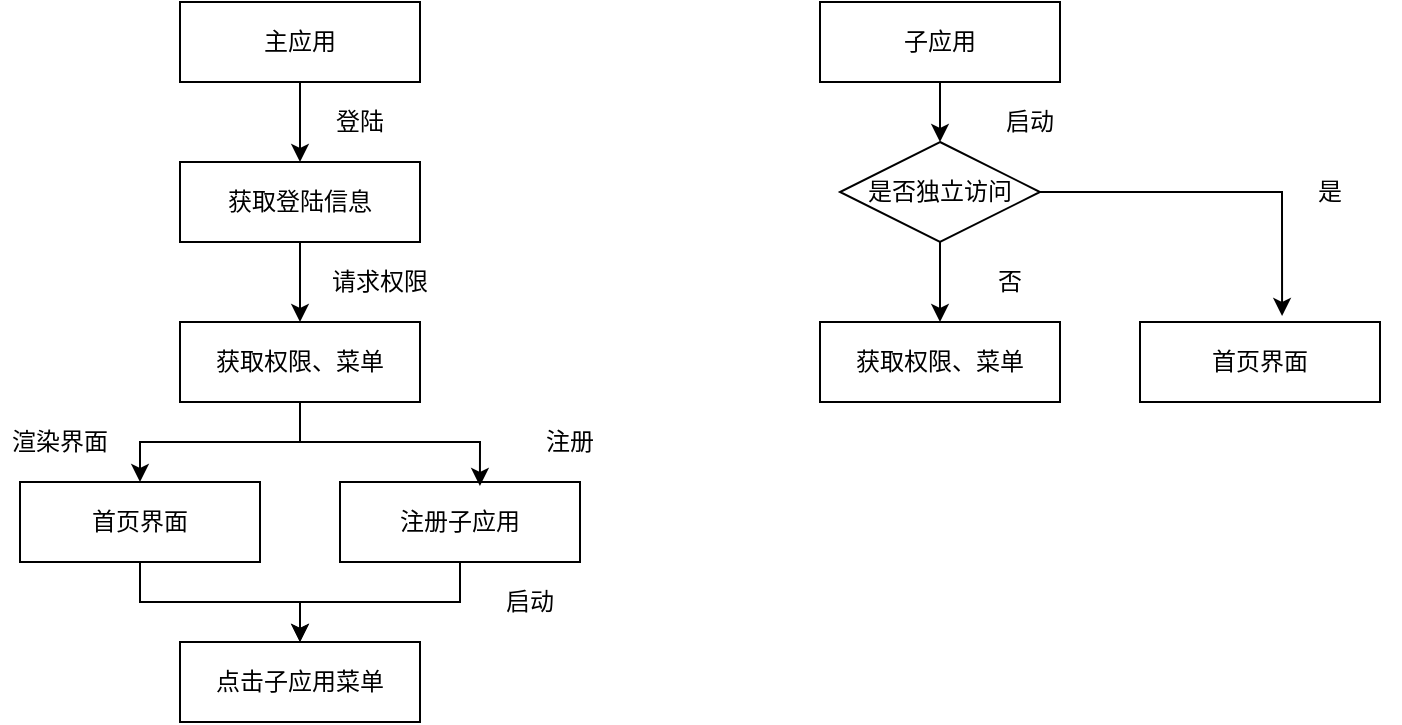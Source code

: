 <mxfile version="14.5.3" type="github">
  <diagram id="2YU1mLC71ZaFPqUyA7jv" name="Page-1">
    <mxGraphModel dx="1360" dy="834" grid="1" gridSize="10" guides="1" tooltips="1" connect="1" arrows="1" fold="1" page="1" pageScale="1" pageWidth="3300" pageHeight="4681" math="0" shadow="0">
      <root>
        <mxCell id="0" />
        <mxCell id="1" parent="0" />
        <mxCell id="SAPhj2jainKKI0kJMRds-7" style="edgeStyle=orthogonalEdgeStyle;rounded=0;orthogonalLoop=1;jettySize=auto;html=1;entryX=0.5;entryY=0;entryDx=0;entryDy=0;" edge="1" parent="1" source="SAPhj2jainKKI0kJMRds-2" target="SAPhj2jainKKI0kJMRds-6">
          <mxGeometry relative="1" as="geometry">
            <Array as="points">
              <mxPoint x="540" y="590" />
              <mxPoint x="540" y="590" />
            </Array>
          </mxGeometry>
        </mxCell>
        <mxCell id="SAPhj2jainKKI0kJMRds-2" value="主应用" style="rounded=0;whiteSpace=wrap;html=1;" vertex="1" parent="1">
          <mxGeometry x="480" y="560" width="120" height="40" as="geometry" />
        </mxCell>
        <mxCell id="SAPhj2jainKKI0kJMRds-19" style="edgeStyle=orthogonalEdgeStyle;rounded=0;orthogonalLoop=1;jettySize=auto;html=1;entryX=0.5;entryY=0;entryDx=0;entryDy=0;" edge="1" parent="1" source="SAPhj2jainKKI0kJMRds-3" target="SAPhj2jainKKI0kJMRds-16">
          <mxGeometry relative="1" as="geometry" />
        </mxCell>
        <mxCell id="SAPhj2jainKKI0kJMRds-3" value="注册子应用" style="rounded=0;whiteSpace=wrap;html=1;" vertex="1" parent="1">
          <mxGeometry x="560" y="800" width="120" height="40" as="geometry" />
        </mxCell>
        <mxCell id="SAPhj2jainKKI0kJMRds-11" style="edgeStyle=orthogonalEdgeStyle;rounded=0;orthogonalLoop=1;jettySize=auto;html=1;entryX=0.5;entryY=0;entryDx=0;entryDy=0;" edge="1" parent="1" source="SAPhj2jainKKI0kJMRds-6" target="SAPhj2jainKKI0kJMRds-10">
          <mxGeometry relative="1" as="geometry" />
        </mxCell>
        <mxCell id="SAPhj2jainKKI0kJMRds-6" value="获取登陆信息" style="rounded=0;whiteSpace=wrap;html=1;" vertex="1" parent="1">
          <mxGeometry x="480" y="640" width="120" height="40" as="geometry" />
        </mxCell>
        <mxCell id="SAPhj2jainKKI0kJMRds-8" value="登陆" style="text;html=1;strokeColor=none;fillColor=none;align=center;verticalAlign=middle;whiteSpace=wrap;rounded=0;" vertex="1" parent="1">
          <mxGeometry x="550" y="610" width="40" height="20" as="geometry" />
        </mxCell>
        <mxCell id="SAPhj2jainKKI0kJMRds-13" style="edgeStyle=orthogonalEdgeStyle;rounded=0;orthogonalLoop=1;jettySize=auto;html=1;entryX=0.583;entryY=0.05;entryDx=0;entryDy=0;entryPerimeter=0;" edge="1" parent="1" source="SAPhj2jainKKI0kJMRds-10" target="SAPhj2jainKKI0kJMRds-3">
          <mxGeometry relative="1" as="geometry" />
        </mxCell>
        <mxCell id="SAPhj2jainKKI0kJMRds-15" style="edgeStyle=orthogonalEdgeStyle;rounded=0;orthogonalLoop=1;jettySize=auto;html=1;entryX=0.5;entryY=0;entryDx=0;entryDy=0;" edge="1" parent="1" source="SAPhj2jainKKI0kJMRds-10" target="SAPhj2jainKKI0kJMRds-14">
          <mxGeometry relative="1" as="geometry" />
        </mxCell>
        <mxCell id="SAPhj2jainKKI0kJMRds-10" value="获取权限、菜单" style="rounded=0;whiteSpace=wrap;html=1;" vertex="1" parent="1">
          <mxGeometry x="480" y="720" width="120" height="40" as="geometry" />
        </mxCell>
        <mxCell id="SAPhj2jainKKI0kJMRds-12" value="请求权限" style="text;html=1;strokeColor=none;fillColor=none;align=center;verticalAlign=middle;whiteSpace=wrap;rounded=0;" vertex="1" parent="1">
          <mxGeometry x="550" y="690" width="60" height="20" as="geometry" />
        </mxCell>
        <mxCell id="SAPhj2jainKKI0kJMRds-17" style="edgeStyle=orthogonalEdgeStyle;rounded=0;orthogonalLoop=1;jettySize=auto;html=1;" edge="1" parent="1" source="SAPhj2jainKKI0kJMRds-14" target="SAPhj2jainKKI0kJMRds-16">
          <mxGeometry relative="1" as="geometry" />
        </mxCell>
        <mxCell id="SAPhj2jainKKI0kJMRds-14" value="首页界面" style="rounded=0;whiteSpace=wrap;html=1;" vertex="1" parent="1">
          <mxGeometry x="400" y="800" width="120" height="40" as="geometry" />
        </mxCell>
        <mxCell id="SAPhj2jainKKI0kJMRds-16" value="点击子应用菜单" style="rounded=0;whiteSpace=wrap;html=1;" vertex="1" parent="1">
          <mxGeometry x="480" y="880" width="120" height="40" as="geometry" />
        </mxCell>
        <mxCell id="SAPhj2jainKKI0kJMRds-20" value="启动" style="text;html=1;strokeColor=none;fillColor=none;align=center;verticalAlign=middle;whiteSpace=wrap;rounded=0;" vertex="1" parent="1">
          <mxGeometry x="620" y="850" width="70" height="20" as="geometry" />
        </mxCell>
        <mxCell id="SAPhj2jainKKI0kJMRds-24" style="edgeStyle=orthogonalEdgeStyle;rounded=0;orthogonalLoop=1;jettySize=auto;html=1;entryX=0.5;entryY=0;entryDx=0;entryDy=0;" edge="1" parent="1" source="SAPhj2jainKKI0kJMRds-21" target="SAPhj2jainKKI0kJMRds-22">
          <mxGeometry relative="1" as="geometry" />
        </mxCell>
        <mxCell id="SAPhj2jainKKI0kJMRds-21" value="子应用" style="rounded=0;whiteSpace=wrap;html=1;" vertex="1" parent="1">
          <mxGeometry x="800" y="560" width="120" height="40" as="geometry" />
        </mxCell>
        <mxCell id="SAPhj2jainKKI0kJMRds-31" style="edgeStyle=orthogonalEdgeStyle;rounded=0;orthogonalLoop=1;jettySize=auto;html=1;entryX=0.592;entryY=-0.075;entryDx=0;entryDy=0;entryPerimeter=0;" edge="1" parent="1" source="SAPhj2jainKKI0kJMRds-22" target="SAPhj2jainKKI0kJMRds-30">
          <mxGeometry relative="1" as="geometry" />
        </mxCell>
        <mxCell id="SAPhj2jainKKI0kJMRds-34" style="edgeStyle=orthogonalEdgeStyle;rounded=0;orthogonalLoop=1;jettySize=auto;html=1;entryX=0.5;entryY=0;entryDx=0;entryDy=0;" edge="1" parent="1" source="SAPhj2jainKKI0kJMRds-22" target="SAPhj2jainKKI0kJMRds-26">
          <mxGeometry relative="1" as="geometry" />
        </mxCell>
        <mxCell id="SAPhj2jainKKI0kJMRds-22" value="是否独立访问" style="rhombus;whiteSpace=wrap;html=1;" vertex="1" parent="1">
          <mxGeometry x="810" y="630" width="100" height="50" as="geometry" />
        </mxCell>
        <mxCell id="SAPhj2jainKKI0kJMRds-25" value="启动" style="text;html=1;strokeColor=none;fillColor=none;align=center;verticalAlign=middle;whiteSpace=wrap;rounded=0;" vertex="1" parent="1">
          <mxGeometry x="870" y="610" width="70" height="20" as="geometry" />
        </mxCell>
        <mxCell id="SAPhj2jainKKI0kJMRds-26" value="获取权限、菜单" style="rounded=0;whiteSpace=wrap;html=1;" vertex="1" parent="1">
          <mxGeometry x="800" y="720" width="120" height="40" as="geometry" />
        </mxCell>
        <mxCell id="SAPhj2jainKKI0kJMRds-27" value="渲染界面" style="text;html=1;strokeColor=none;fillColor=none;align=center;verticalAlign=middle;whiteSpace=wrap;rounded=0;" vertex="1" parent="1">
          <mxGeometry x="390" y="770" width="60" height="20" as="geometry" />
        </mxCell>
        <mxCell id="SAPhj2jainKKI0kJMRds-29" value="注册" style="text;html=1;strokeColor=none;fillColor=none;align=center;verticalAlign=middle;whiteSpace=wrap;rounded=0;" vertex="1" parent="1">
          <mxGeometry x="640" y="770" width="70" height="20" as="geometry" />
        </mxCell>
        <mxCell id="SAPhj2jainKKI0kJMRds-30" value="首页界面" style="rounded=0;whiteSpace=wrap;html=1;" vertex="1" parent="1">
          <mxGeometry x="960" y="720" width="120" height="40" as="geometry" />
        </mxCell>
        <mxCell id="SAPhj2jainKKI0kJMRds-32" value="是" style="text;html=1;strokeColor=none;fillColor=none;align=center;verticalAlign=middle;whiteSpace=wrap;rounded=0;" vertex="1" parent="1">
          <mxGeometry x="1020" y="645" width="70" height="20" as="geometry" />
        </mxCell>
        <mxCell id="SAPhj2jainKKI0kJMRds-35" value="否" style="text;html=1;strokeColor=none;fillColor=none;align=center;verticalAlign=middle;whiteSpace=wrap;rounded=0;" vertex="1" parent="1">
          <mxGeometry x="860" y="690" width="70" height="20" as="geometry" />
        </mxCell>
      </root>
    </mxGraphModel>
  </diagram>
</mxfile>
